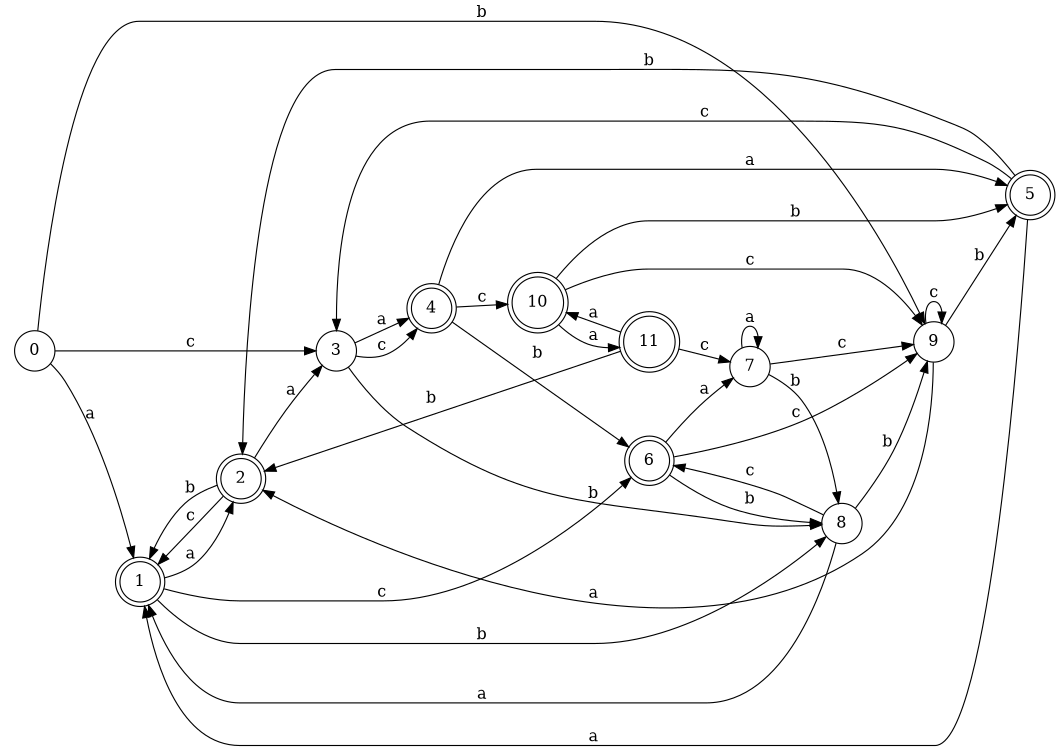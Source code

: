 digraph n10_3 {
__start0 [label="" shape="none"];

rankdir=LR;
size="8,5";

s0 [style="filled", color="black", fillcolor="white" shape="circle", label="0"];
s1 [style="rounded,filled", color="black", fillcolor="white" shape="doublecircle", label="1"];
s2 [style="rounded,filled", color="black", fillcolor="white" shape="doublecircle", label="2"];
s3 [style="filled", color="black", fillcolor="white" shape="circle", label="3"];
s4 [style="rounded,filled", color="black", fillcolor="white" shape="doublecircle", label="4"];
s5 [style="rounded,filled", color="black", fillcolor="white" shape="doublecircle", label="5"];
s6 [style="rounded,filled", color="black", fillcolor="white" shape="doublecircle", label="6"];
s7 [style="filled", color="black", fillcolor="white" shape="circle", label="7"];
s8 [style="filled", color="black", fillcolor="white" shape="circle", label="8"];
s9 [style="filled", color="black", fillcolor="white" shape="circle", label="9"];
s10 [style="rounded,filled", color="black", fillcolor="white" shape="doublecircle", label="10"];
s11 [style="rounded,filled", color="black", fillcolor="white" shape="doublecircle", label="11"];
s0 -> s1 [label="a"];
s0 -> s9 [label="b"];
s0 -> s3 [label="c"];
s1 -> s2 [label="a"];
s1 -> s8 [label="b"];
s1 -> s6 [label="c"];
s2 -> s3 [label="a"];
s2 -> s1 [label="b"];
s2 -> s1 [label="c"];
s3 -> s4 [label="a"];
s3 -> s8 [label="b"];
s3 -> s4 [label="c"];
s4 -> s5 [label="a"];
s4 -> s6 [label="b"];
s4 -> s10 [label="c"];
s5 -> s1 [label="a"];
s5 -> s2 [label="b"];
s5 -> s3 [label="c"];
s6 -> s7 [label="a"];
s6 -> s8 [label="b"];
s6 -> s9 [label="c"];
s7 -> s7 [label="a"];
s7 -> s8 [label="b"];
s7 -> s9 [label="c"];
s8 -> s1 [label="a"];
s8 -> s9 [label="b"];
s8 -> s6 [label="c"];
s9 -> s2 [label="a"];
s9 -> s5 [label="b"];
s9 -> s9 [label="c"];
s10 -> s11 [label="a"];
s10 -> s5 [label="b"];
s10 -> s9 [label="c"];
s11 -> s10 [label="a"];
s11 -> s2 [label="b"];
s11 -> s7 [label="c"];

}